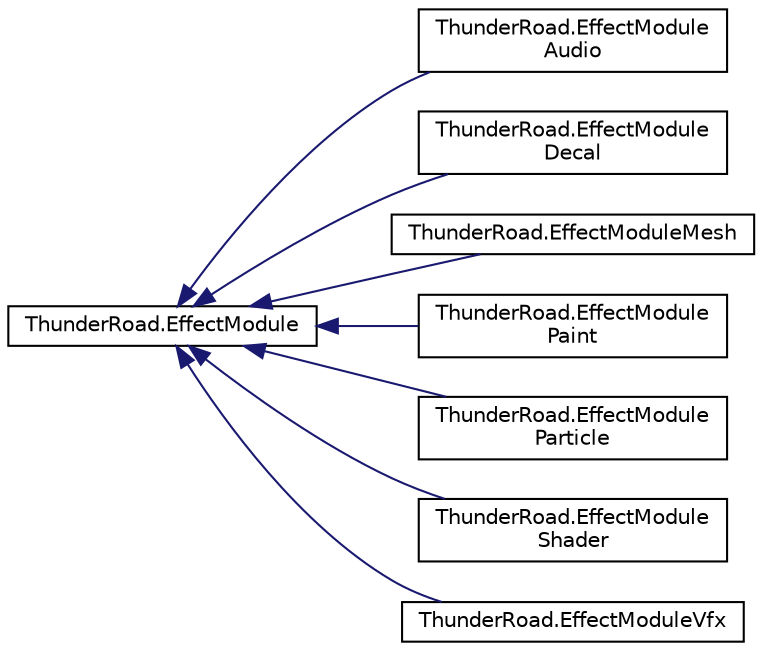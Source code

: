 digraph "Graphical Class Hierarchy"
{
 // LATEX_PDF_SIZE
  edge [fontname="Helvetica",fontsize="10",labelfontname="Helvetica",labelfontsize="10"];
  node [fontname="Helvetica",fontsize="10",shape=record];
  rankdir="LR";
  Node0 [label="ThunderRoad.EffectModule",height=0.2,width=0.4,color="black", fillcolor="white", style="filled",URL="$class_thunder_road_1_1_effect_module.html",tooltip="Class EffectModule."];
  Node0 -> Node1 [dir="back",color="midnightblue",fontsize="10",style="solid",fontname="Helvetica"];
  Node1 [label="ThunderRoad.EffectModule\lAudio",height=0.2,width=0.4,color="black", fillcolor="white", style="filled",URL="$class_thunder_road_1_1_effect_module_audio.html",tooltip="Class EffectModuleAudio. Implements the ThunderRoad.EffectModule"];
  Node0 -> Node2 [dir="back",color="midnightblue",fontsize="10",style="solid",fontname="Helvetica"];
  Node2 [label="ThunderRoad.EffectModule\lDecal",height=0.2,width=0.4,color="black", fillcolor="white", style="filled",URL="$class_thunder_road_1_1_effect_module_decal.html",tooltip="Class EffectModuleDecal. Implements the ThunderRoad.EffectModule"];
  Node0 -> Node3 [dir="back",color="midnightblue",fontsize="10",style="solid",fontname="Helvetica"];
  Node3 [label="ThunderRoad.EffectModuleMesh",height=0.2,width=0.4,color="black", fillcolor="white", style="filled",URL="$class_thunder_road_1_1_effect_module_mesh.html",tooltip="Class EffectModuleMesh. Implements the ThunderRoad.EffectModule"];
  Node0 -> Node4 [dir="back",color="midnightblue",fontsize="10",style="solid",fontname="Helvetica"];
  Node4 [label="ThunderRoad.EffectModule\lPaint",height=0.2,width=0.4,color="black", fillcolor="white", style="filled",URL="$class_thunder_road_1_1_effect_module_paint.html",tooltip="Class EffectModulePaint. Implements the ThunderRoad.EffectModule"];
  Node0 -> Node5 [dir="back",color="midnightblue",fontsize="10",style="solid",fontname="Helvetica"];
  Node5 [label="ThunderRoad.EffectModule\lParticle",height=0.2,width=0.4,color="black", fillcolor="white", style="filled",URL="$class_thunder_road_1_1_effect_module_particle.html",tooltip="Class EffectModuleParticle. Implements the ThunderRoad.EffectModule"];
  Node0 -> Node6 [dir="back",color="midnightblue",fontsize="10",style="solid",fontname="Helvetica"];
  Node6 [label="ThunderRoad.EffectModule\lShader",height=0.2,width=0.4,color="black", fillcolor="white", style="filled",URL="$class_thunder_road_1_1_effect_module_shader.html",tooltip="Class EffectModuleShader. Implements the ThunderRoad.EffectModule"];
  Node0 -> Node7 [dir="back",color="midnightblue",fontsize="10",style="solid",fontname="Helvetica"];
  Node7 [label="ThunderRoad.EffectModuleVfx",height=0.2,width=0.4,color="black", fillcolor="white", style="filled",URL="$class_thunder_road_1_1_effect_module_vfx.html",tooltip="Class EffectModuleVfx. Implements the ThunderRoad.EffectModule"];
}
